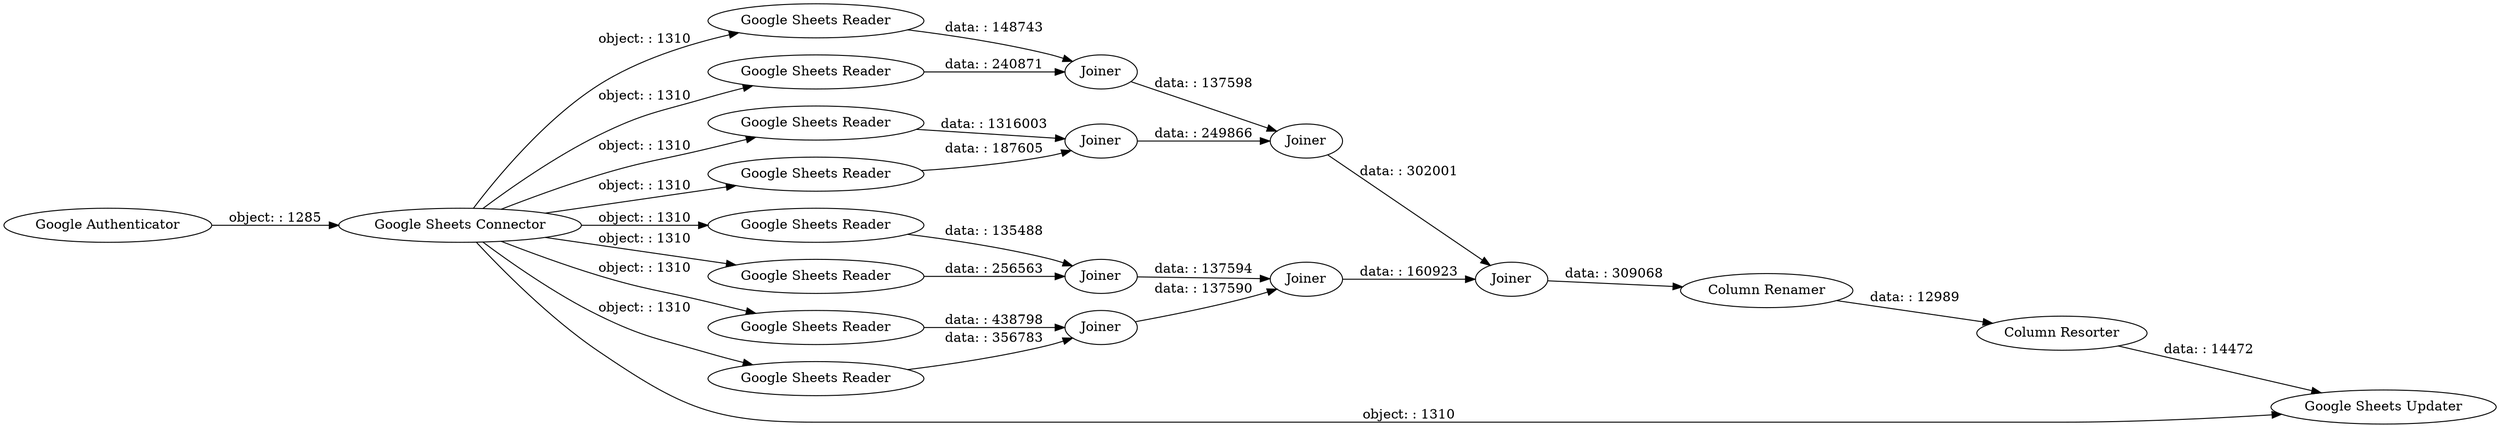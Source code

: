 digraph {
	"-3749516533964365_17" [label=Joiner]
	"-3749516533964365_11" [label="Google Sheets Reader"]
	"-3749516533964365_1" [label="Google Authenticator"]
	"-3749516533964365_14" [label=Joiner]
	"-3749516533964365_2" [label="Google Sheets Reader"]
	"-3749516533964365_22" [label=Joiner]
	"-3749516533964365_7" [label="Google Sheets Reader"]
	"-3749516533964365_20" [label="Column Resorter"]
	"-3749516533964365_10" [label="Google Sheets Reader"]
	"-3749516533964365_23" [label="Google Sheets Updater"]
	"-3749516533964365_21" [label="Google Sheets Reader"]
	"-3749516533964365_19" [label="Column Renamer"]
	"-3749516533964365_8" [label="Google Sheets Reader"]
	"-3749516533964365_16" [label=Joiner]
	"-3749516533964365_5" [label="Google Sheets Connector"]
	"-3749516533964365_18" [label=Joiner]
	"-3749516533964365_12" [label="Google Sheets Reader"]
	"-3749516533964365_15" [label=Joiner]
	"-3749516533964365_6" [label="Google Sheets Reader"]
	"-3749516533964365_13" [label=Joiner]
	"-3749516533964365_19" -> "-3749516533964365_20" [label="data: : 12989"]
	"-3749516533964365_5" -> "-3749516533964365_6" [label="object: : 1310"]
	"-3749516533964365_2" -> "-3749516533964365_22" [label="data: : 187605"]
	"-3749516533964365_10" -> "-3749516533964365_13" [label="data: : 438798"]
	"-3749516533964365_5" -> "-3749516533964365_11" [label="object: : 1310"]
	"-3749516533964365_5" -> "-3749516533964365_10" [label="object: : 1310"]
	"-3749516533964365_16" -> "-3749516533964365_18" [label="data: : 160923"]
	"-3749516533964365_21" -> "-3749516533964365_22" [label="data: : 1316003"]
	"-3749516533964365_13" -> "-3749516533964365_16" [label="data: : 137590"]
	"-3749516533964365_5" -> "-3749516533964365_7" [label="object: : 1310"]
	"-3749516533964365_5" -> "-3749516533964365_23" [label="object: : 1310"]
	"-3749516533964365_5" -> "-3749516533964365_21" [label="object: : 1310"]
	"-3749516533964365_12" -> "-3749516533964365_14" [label="data: : 256563"]
	"-3749516533964365_5" -> "-3749516533964365_2" [label="object: : 1310"]
	"-3749516533964365_5" -> "-3749516533964365_8" [label="object: : 1310"]
	"-3749516533964365_5" -> "-3749516533964365_12" [label="object: : 1310"]
	"-3749516533964365_22" -> "-3749516533964365_17" [label="data: : 249866"]
	"-3749516533964365_15" -> "-3749516533964365_17" [label="data: : 137598"]
	"-3749516533964365_18" -> "-3749516533964365_19" [label="data: : 309068"]
	"-3749516533964365_6" -> "-3749516533964365_15" [label="data: : 148743"]
	"-3749516533964365_7" -> "-3749516533964365_15" [label="data: : 240871"]
	"-3749516533964365_20" -> "-3749516533964365_23" [label="data: : 14472"]
	"-3749516533964365_17" -> "-3749516533964365_18" [label="data: : 302001"]
	"-3749516533964365_8" -> "-3749516533964365_14" [label="data: : 135488"]
	"-3749516533964365_14" -> "-3749516533964365_16" [label="data: : 137594"]
	"-3749516533964365_1" -> "-3749516533964365_5" [label="object: : 1285"]
	"-3749516533964365_11" -> "-3749516533964365_13" [label="data: : 356783"]
	rankdir=LR
}
